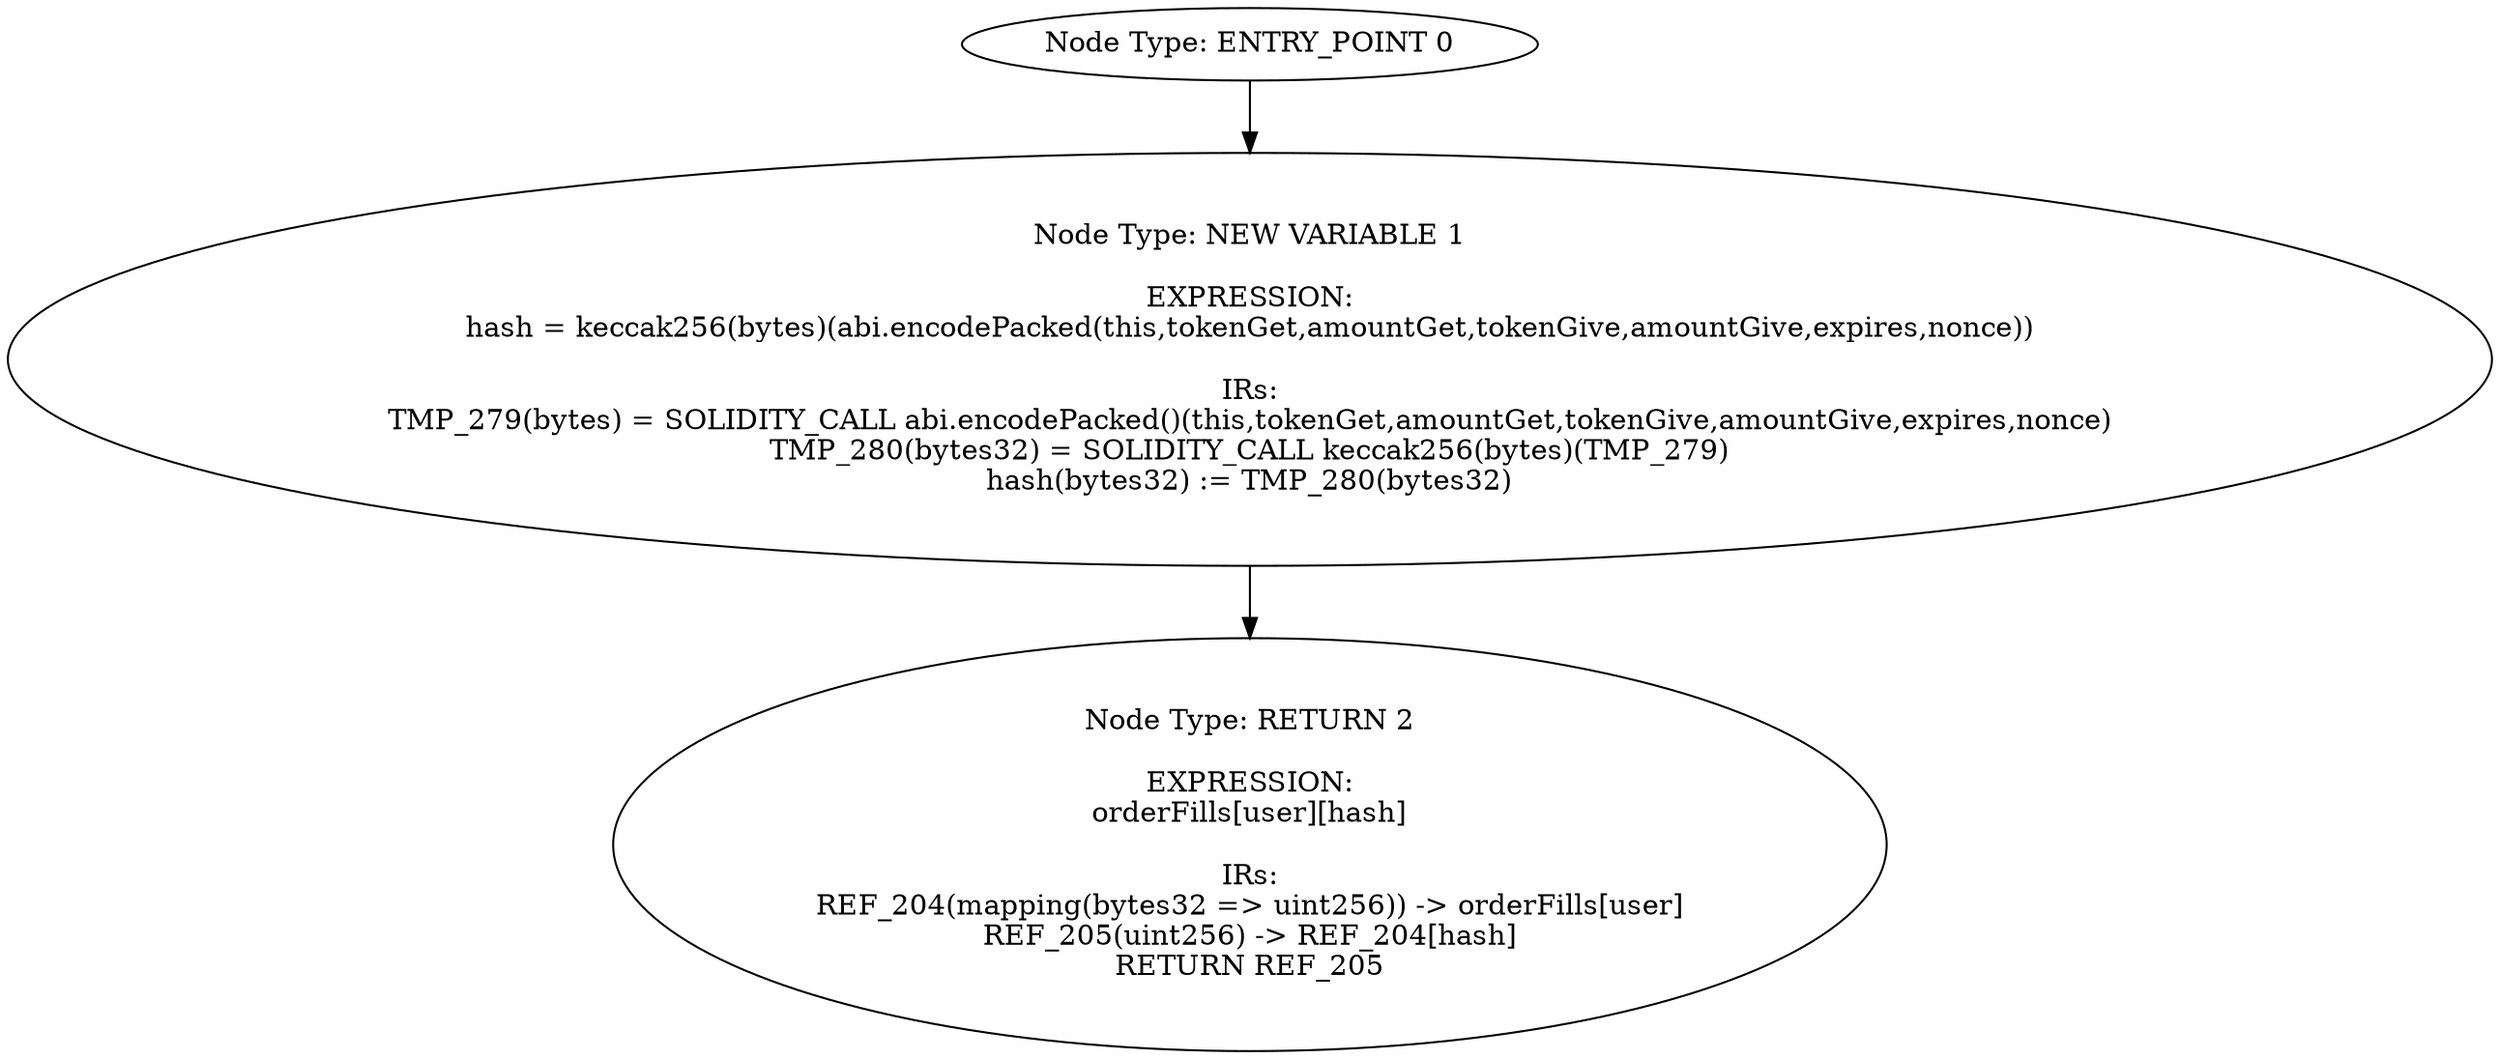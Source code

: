 digraph{
0[label="Node Type: ENTRY_POINT 0
"];
0->1;
1[label="Node Type: NEW VARIABLE 1

EXPRESSION:
hash = keccak256(bytes)(abi.encodePacked(this,tokenGet,amountGet,tokenGive,amountGive,expires,nonce))

IRs:
TMP_279(bytes) = SOLIDITY_CALL abi.encodePacked()(this,tokenGet,amountGet,tokenGive,amountGive,expires,nonce)
TMP_280(bytes32) = SOLIDITY_CALL keccak256(bytes)(TMP_279)
hash(bytes32) := TMP_280(bytes32)"];
1->2;
2[label="Node Type: RETURN 2

EXPRESSION:
orderFills[user][hash]

IRs:
REF_204(mapping(bytes32 => uint256)) -> orderFills[user]
REF_205(uint256) -> REF_204[hash]
RETURN REF_205"];
}
